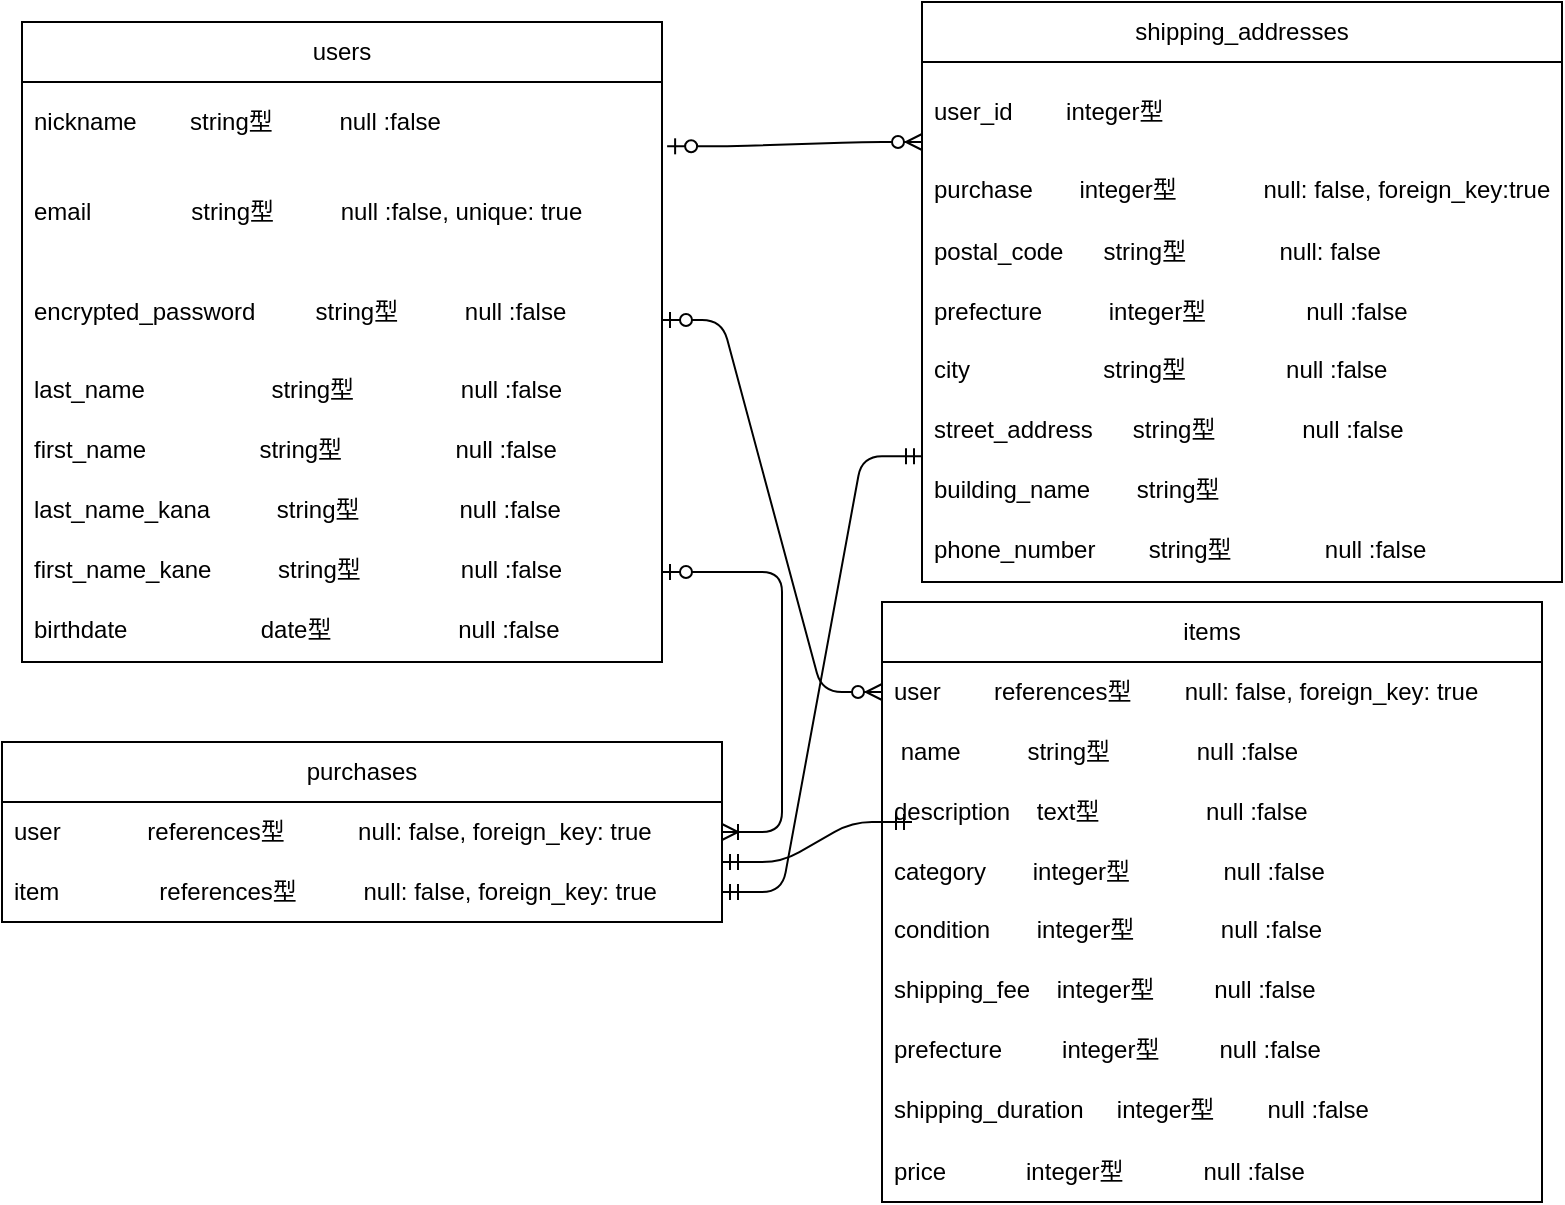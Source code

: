 <mxfile>
    <diagram id="t1-2r7Gye0JG3OHG7v47" name="ページ1">
        <mxGraphModel dx="1179" dy="587" grid="1" gridSize="10" guides="1" tooltips="1" connect="1" arrows="1" fold="1" page="1" pageScale="1" pageWidth="827" pageHeight="1169" math="0" shadow="0">
            <root>
                <mxCell id="0"/>
                <mxCell id="1" parent="0"/>
                <mxCell id="iIUPyyHmebFowWRWXByO-1" value="users" style="swimlane;fontStyle=0;childLayout=stackLayout;horizontal=1;startSize=30;horizontalStack=0;resizeParent=1;resizeParentMax=0;resizeLast=0;collapsible=1;marginBottom=0;whiteSpace=wrap;html=1;" parent="1" vertex="1">
                    <mxGeometry x="40" y="110" width="320" height="320" as="geometry"/>
                </mxCell>
                <mxCell id="iIUPyyHmebFowWRWXByO-3" value="nickname&amp;nbsp; &amp;nbsp; &amp;nbsp; &amp;nbsp; string型&amp;nbsp; &amp;nbsp; &amp;nbsp; &amp;nbsp; &amp;nbsp; null :false" style="text;strokeColor=none;fillColor=none;align=left;verticalAlign=middle;spacingLeft=4;spacingRight=4;overflow=hidden;points=[[0,0.5],[1,0.5]];portConstraint=eastwest;rotatable=0;whiteSpace=wrap;html=1;" parent="iIUPyyHmebFowWRWXByO-1" vertex="1">
                    <mxGeometry y="30" width="320" height="40" as="geometry"/>
                </mxCell>
                <mxCell id="iIUPyyHmebFowWRWXByO-5" value="email&amp;nbsp; &amp;nbsp; &amp;nbsp; &amp;nbsp; &amp;nbsp; &amp;nbsp; &amp;nbsp; &amp;nbsp;string型&amp;nbsp; &amp;nbsp; &amp;nbsp; &amp;nbsp; &amp;nbsp; null :false, unique: true" style="text;strokeColor=none;fillColor=none;align=left;verticalAlign=middle;spacingLeft=4;spacingRight=4;overflow=hidden;points=[[0,0.5],[1,0.5]];portConstraint=eastwest;rotatable=0;whiteSpace=wrap;html=1;" parent="iIUPyyHmebFowWRWXByO-1" vertex="1">
                    <mxGeometry y="70" width="320" height="50" as="geometry"/>
                </mxCell>
                <mxCell id="iIUPyyHmebFowWRWXByO-6" value="encrypted_password&amp;nbsp; &amp;nbsp; &amp;nbsp; &amp;nbsp; &amp;nbsp;string型&amp;nbsp; &amp;nbsp; &amp;nbsp; &amp;nbsp; &amp;nbsp; null :false" style="text;strokeColor=none;fillColor=none;align=left;verticalAlign=middle;spacingLeft=4;spacingRight=4;overflow=hidden;points=[[0,0.5],[1,0.5]];portConstraint=eastwest;rotatable=0;whiteSpace=wrap;html=1;" parent="iIUPyyHmebFowWRWXByO-1" vertex="1">
                    <mxGeometry y="120" width="320" height="50" as="geometry"/>
                </mxCell>
                <mxCell id="2" value="last_name                   string型                null :false" style="text;strokeColor=none;fillColor=none;spacingLeft=4;spacingRight=4;overflow=hidden;rotatable=0;points=[[0,0.5],[1,0.5]];portConstraint=eastwest;fontSize=12;" parent="iIUPyyHmebFowWRWXByO-1" vertex="1">
                    <mxGeometry y="170" width="320" height="30" as="geometry"/>
                </mxCell>
                <mxCell id="3" value="first_name                 string型                 null :false" style="text;strokeColor=none;fillColor=none;spacingLeft=4;spacingRight=4;overflow=hidden;rotatable=0;points=[[0,0.5],[1,0.5]];portConstraint=eastwest;fontSize=12;" parent="iIUPyyHmebFowWRWXByO-1" vertex="1">
                    <mxGeometry y="200" width="320" height="30" as="geometry"/>
                </mxCell>
                <mxCell id="4" value="last_name_kana          string型               null :false" style="text;strokeColor=none;fillColor=none;spacingLeft=4;spacingRight=4;overflow=hidden;rotatable=0;points=[[0,0.5],[1,0.5]];portConstraint=eastwest;fontSize=12;" parent="iIUPyyHmebFowWRWXByO-1" vertex="1">
                    <mxGeometry y="230" width="320" height="30" as="geometry"/>
                </mxCell>
                <mxCell id="5" value="first_name_kane          string型               null :false" style="text;strokeColor=none;fillColor=none;spacingLeft=4;spacingRight=4;overflow=hidden;rotatable=0;points=[[0,0.5],[1,0.5]];portConstraint=eastwest;fontSize=12;" parent="iIUPyyHmebFowWRWXByO-1" vertex="1">
                    <mxGeometry y="260" width="320" height="30" as="geometry"/>
                </mxCell>
                <mxCell id="6" value="birthdate                    date型                   null :false" style="text;strokeColor=none;fillColor=none;spacingLeft=4;spacingRight=4;overflow=hidden;rotatable=0;points=[[0,0.5],[1,0.5]];portConstraint=eastwest;fontSize=12;" parent="iIUPyyHmebFowWRWXByO-1" vertex="1">
                    <mxGeometry y="290" width="320" height="30" as="geometry"/>
                </mxCell>
                <mxCell id="zZS-cUGNr6IUuFPSF_HT-1" value="items" style="swimlane;fontStyle=0;childLayout=stackLayout;horizontal=1;startSize=30;horizontalStack=0;resizeParent=1;resizeParentMax=0;resizeLast=0;collapsible=1;marginBottom=0;whiteSpace=wrap;html=1;" parent="1" vertex="1">
                    <mxGeometry x="470" y="400" width="330" height="300" as="geometry"/>
                </mxCell>
                <mxCell id="zZS-cUGNr6IUuFPSF_HT-3" value="user&amp;nbsp; &amp;nbsp; &amp;nbsp; &amp;nbsp; references型&amp;nbsp; &amp;nbsp; &amp;nbsp; &amp;nbsp; null: false, foreign_key: true" style="text;strokeColor=none;fillColor=none;align=left;verticalAlign=middle;spacingLeft=4;spacingRight=4;overflow=hidden;points=[[0,0.5],[1,0.5]];portConstraint=eastwest;rotatable=0;whiteSpace=wrap;html=1;" parent="zZS-cUGNr6IUuFPSF_HT-1" vertex="1">
                    <mxGeometry y="30" width="330" height="30" as="geometry"/>
                </mxCell>
                <mxCell id="zZS-cUGNr6IUuFPSF_HT-4" value="&amp;nbsp;name&amp;nbsp; &amp;nbsp; &amp;nbsp; &amp;nbsp; &amp;nbsp; string型&amp;nbsp; &amp;nbsp; &amp;nbsp; &amp;nbsp; &amp;nbsp; &amp;nbsp; &amp;nbsp;null :false" style="text;strokeColor=none;fillColor=none;align=left;verticalAlign=middle;spacingLeft=4;spacingRight=4;overflow=hidden;points=[[0,0.5],[1,0.5]];portConstraint=eastwest;rotatable=0;whiteSpace=wrap;html=1;" parent="zZS-cUGNr6IUuFPSF_HT-1" vertex="1">
                    <mxGeometry y="60" width="330" height="30" as="geometry"/>
                </mxCell>
                <mxCell id="zZS-cUGNr6IUuFPSF_HT-9" value="description&amp;nbsp; &amp;nbsp; text型&amp;nbsp; &amp;nbsp; &amp;nbsp; &amp;nbsp; &amp;nbsp; &amp;nbsp; &amp;nbsp; &amp;nbsp; null :false" style="text;strokeColor=none;fillColor=none;align=left;verticalAlign=middle;spacingLeft=4;spacingRight=4;overflow=hidden;points=[[0,0.5],[1,0.5]];portConstraint=eastwest;rotatable=0;whiteSpace=wrap;html=1;" parent="zZS-cUGNr6IUuFPSF_HT-1" vertex="1">
                    <mxGeometry y="90" width="330" height="30" as="geometry"/>
                </mxCell>
                <mxCell id="zZS-cUGNr6IUuFPSF_HT-12" value="category&amp;nbsp; &amp;nbsp; &amp;nbsp; &amp;nbsp;integer型&amp;nbsp; &amp;nbsp; &amp;nbsp; &amp;nbsp; &amp;nbsp; &amp;nbsp; &amp;nbsp; null :false" style="text;strokeColor=none;fillColor=none;align=left;verticalAlign=middle;spacingLeft=4;spacingRight=4;overflow=hidden;points=[[0,0.5],[1,0.5]];portConstraint=eastwest;rotatable=0;whiteSpace=wrap;html=1;" parent="zZS-cUGNr6IUuFPSF_HT-1" vertex="1">
                    <mxGeometry y="120" width="330" height="30" as="geometry"/>
                </mxCell>
                <mxCell id="16" value="condition       integer型             null :false" style="text;strokeColor=none;fillColor=none;spacingLeft=4;spacingRight=4;overflow=hidden;rotatable=0;points=[[0,0.5],[1,0.5]];portConstraint=eastwest;fontSize=12;" parent="zZS-cUGNr6IUuFPSF_HT-1" vertex="1">
                    <mxGeometry y="150" width="330" height="30" as="geometry"/>
                </mxCell>
                <mxCell id="17" value="shipping_fee    integer型         null :false" style="text;strokeColor=none;fillColor=none;spacingLeft=4;spacingRight=4;overflow=hidden;rotatable=0;points=[[0,0.5],[1,0.5]];portConstraint=eastwest;fontSize=12;" parent="zZS-cUGNr6IUuFPSF_HT-1" vertex="1">
                    <mxGeometry y="180" width="330" height="30" as="geometry"/>
                </mxCell>
                <mxCell id="19" value="prefecture         integer型         null :false" style="text;strokeColor=none;fillColor=none;spacingLeft=4;spacingRight=4;overflow=hidden;rotatable=0;points=[[0,0.5],[1,0.5]];portConstraint=eastwest;fontSize=12;" parent="zZS-cUGNr6IUuFPSF_HT-1" vertex="1">
                    <mxGeometry y="210" width="330" height="30" as="geometry"/>
                </mxCell>
                <mxCell id="18" value="shipping_duration     integer型        null :false" style="text;strokeColor=none;fillColor=none;spacingLeft=4;spacingRight=4;overflow=hidden;rotatable=0;points=[[0,0.5],[1,0.5]];portConstraint=eastwest;fontSize=12;" parent="zZS-cUGNr6IUuFPSF_HT-1" vertex="1">
                    <mxGeometry y="240" width="330" height="30" as="geometry"/>
                </mxCell>
                <mxCell id="zZS-cUGNr6IUuFPSF_HT-11" value="price&amp;nbsp; &amp;nbsp; &amp;nbsp; &amp;nbsp; &amp;nbsp; &amp;nbsp; integer型&amp;nbsp; &amp;nbsp; &amp;nbsp; &amp;nbsp; &amp;nbsp; &amp;nbsp; null :false" style="text;strokeColor=none;fillColor=none;align=left;verticalAlign=middle;spacingLeft=4;spacingRight=4;overflow=hidden;points=[[0,0.5],[1,0.5]];portConstraint=eastwest;rotatable=0;whiteSpace=wrap;html=1;" parent="zZS-cUGNr6IUuFPSF_HT-1" vertex="1">
                    <mxGeometry y="270" width="330" height="30" as="geometry"/>
                </mxCell>
                <mxCell id="zZS-cUGNr6IUuFPSF_HT-14" value="purchases" style="swimlane;fontStyle=0;childLayout=stackLayout;horizontal=1;startSize=30;horizontalStack=0;resizeParent=1;resizeParentMax=0;resizeLast=0;collapsible=1;marginBottom=0;whiteSpace=wrap;html=1;" parent="1" vertex="1">
                    <mxGeometry x="30" y="470" width="360" height="90" as="geometry"/>
                </mxCell>
                <mxCell id="zZS-cUGNr6IUuFPSF_HT-16" value="user&amp;nbsp; &amp;nbsp; &amp;nbsp; &amp;nbsp; &amp;nbsp; &amp;nbsp; &amp;nbsp;references型&amp;nbsp; &amp;nbsp; &amp;nbsp; &amp;nbsp; &amp;nbsp; &amp;nbsp;null: false, foreign_key: true" style="text;strokeColor=none;fillColor=none;align=left;verticalAlign=middle;spacingLeft=4;spacingRight=4;overflow=hidden;points=[[0,0.5],[1,0.5]];portConstraint=eastwest;rotatable=0;whiteSpace=wrap;html=1;" parent="zZS-cUGNr6IUuFPSF_HT-14" vertex="1">
                    <mxGeometry y="30" width="360" height="30" as="geometry"/>
                </mxCell>
                <mxCell id="zZS-cUGNr6IUuFPSF_HT-17" value="item&amp;nbsp; &amp;nbsp; &amp;nbsp; &amp;nbsp; &amp;nbsp; &amp;nbsp; &amp;nbsp; &amp;nbsp;references型&amp;nbsp; &amp;nbsp; &amp;nbsp; &amp;nbsp; &amp;nbsp; null: false, foreign_key: true" style="text;strokeColor=none;fillColor=none;align=left;verticalAlign=middle;spacingLeft=4;spacingRight=4;overflow=hidden;points=[[0,0.5],[1,0.5]];portConstraint=eastwest;rotatable=0;whiteSpace=wrap;html=1;" parent="zZS-cUGNr6IUuFPSF_HT-14" vertex="1">
                    <mxGeometry y="60" width="360" height="30" as="geometry"/>
                </mxCell>
                <mxCell id="zZS-cUGNr6IUuFPSF_HT-22" value="shipping_addresses" style="swimlane;fontStyle=0;childLayout=stackLayout;horizontal=1;startSize=30;horizontalStack=0;resizeParent=1;resizeParentMax=0;resizeLast=0;collapsible=1;marginBottom=0;whiteSpace=wrap;html=1;" parent="1" vertex="1">
                    <mxGeometry x="490" y="100" width="320" height="290" as="geometry"/>
                </mxCell>
                <mxCell id="zZS-cUGNr6IUuFPSF_HT-24" value="user_id&amp;nbsp; &amp;nbsp; &amp;nbsp; &amp;nbsp; integer型&amp;nbsp; &amp;nbsp;&amp;nbsp;" style="text;strokeColor=none;fillColor=none;align=left;verticalAlign=middle;spacingLeft=4;spacingRight=4;overflow=hidden;points=[[0,0.5],[1,0.5]];portConstraint=eastwest;rotatable=0;whiteSpace=wrap;html=1;" parent="zZS-cUGNr6IUuFPSF_HT-22" vertex="1">
                    <mxGeometry y="30" width="320" height="50" as="geometry"/>
                </mxCell>
                <mxCell id="20" value="purchase       integer型             null: false, foreign_key:true" style="text;strokeColor=none;fillColor=none;spacingLeft=4;spacingRight=4;overflow=hidden;rotatable=0;points=[[0,0.5],[1,0.5]];portConstraint=eastwest;fontSize=12;" vertex="1" parent="zZS-cUGNr6IUuFPSF_HT-22">
                    <mxGeometry y="80" width="320" height="30" as="geometry"/>
                </mxCell>
                <mxCell id="zZS-cUGNr6IUuFPSF_HT-26" value="postal_code&amp;nbsp; &amp;nbsp; &amp;nbsp; string型&amp;nbsp; &amp;nbsp; &amp;nbsp; &amp;nbsp; &amp;nbsp; &amp;nbsp; &amp;nbsp; null: false" style="text;strokeColor=none;fillColor=none;align=left;verticalAlign=middle;spacingLeft=4;spacingRight=4;overflow=hidden;points=[[0,0.5],[1,0.5]];portConstraint=eastwest;rotatable=0;whiteSpace=wrap;html=1;" parent="zZS-cUGNr6IUuFPSF_HT-22" vertex="1">
                    <mxGeometry y="110" width="320" height="30" as="geometry"/>
                </mxCell>
                <mxCell id="zZS-cUGNr6IUuFPSF_HT-25" value="prefecture&amp;nbsp; &amp;nbsp; &amp;nbsp; &amp;nbsp; &amp;nbsp; integer型&amp;nbsp; &amp;nbsp; &amp;nbsp; &amp;nbsp; &amp;nbsp; &amp;nbsp; &amp;nbsp; &amp;nbsp;null :false" style="text;strokeColor=none;fillColor=none;align=left;verticalAlign=middle;spacingLeft=4;spacingRight=4;overflow=hidden;points=[[0,0.5],[1,0.5]];portConstraint=eastwest;rotatable=0;whiteSpace=wrap;html=1;" parent="zZS-cUGNr6IUuFPSF_HT-22" vertex="1">
                    <mxGeometry y="140" width="320" height="30" as="geometry"/>
                </mxCell>
                <mxCell id="7" value="city                    string型               null :false" style="text;strokeColor=none;fillColor=none;spacingLeft=4;spacingRight=4;overflow=hidden;rotatable=0;points=[[0,0.5],[1,0.5]];portConstraint=eastwest;fontSize=12;" parent="zZS-cUGNr6IUuFPSF_HT-22" vertex="1">
                    <mxGeometry y="170" width="320" height="30" as="geometry"/>
                </mxCell>
                <mxCell id="9" value="street_address      string型             null :false" style="text;strokeColor=none;fillColor=none;spacingLeft=4;spacingRight=4;overflow=hidden;rotatable=0;points=[[0,0.5],[1,0.5]];portConstraint=eastwest;fontSize=12;" parent="zZS-cUGNr6IUuFPSF_HT-22" vertex="1">
                    <mxGeometry y="200" width="320" height="30" as="geometry"/>
                </mxCell>
                <mxCell id="10" value="building_name       string型        " style="text;strokeColor=none;fillColor=none;spacingLeft=4;spacingRight=4;overflow=hidden;rotatable=0;points=[[0,0.5],[1,0.5]];portConstraint=eastwest;fontSize=12;" parent="zZS-cUGNr6IUuFPSF_HT-22" vertex="1">
                    <mxGeometry y="230" width="320" height="30" as="geometry"/>
                </mxCell>
                <mxCell id="8" value="phone_number        string型              null :false" style="text;strokeColor=none;fillColor=none;spacingLeft=4;spacingRight=4;overflow=hidden;rotatable=0;points=[[0,0.5],[1,0.5]];portConstraint=eastwest;fontSize=12;" parent="zZS-cUGNr6IUuFPSF_HT-22" vertex="1">
                    <mxGeometry y="260" width="320" height="30" as="geometry"/>
                </mxCell>
                <mxCell id="11" value="" style="edgeStyle=entityRelationEdgeStyle;fontSize=12;html=1;endArrow=ERzeroToMany;startArrow=ERzeroToOne;entryX=0;entryY=0.5;entryDx=0;entryDy=0;" parent="1" target="zZS-cUGNr6IUuFPSF_HT-3" edge="1">
                    <mxGeometry width="100" height="100" relative="1" as="geometry">
                        <mxPoint x="360" y="259" as="sourcePoint"/>
                        <mxPoint x="420" y="250" as="targetPoint"/>
                    </mxGeometry>
                </mxCell>
                <mxCell id="12" value="" style="edgeStyle=entityRelationEdgeStyle;fontSize=12;html=1;endArrow=ERoneToMany;startArrow=ERzeroToOne;exitX=1;exitY=0.5;exitDx=0;exitDy=0;" parent="1" source="5" target="zZS-cUGNr6IUuFPSF_HT-14" edge="1">
                    <mxGeometry width="100" height="100" relative="1" as="geometry">
                        <mxPoint x="380" y="370" as="sourcePoint"/>
                        <mxPoint x="20" y="510" as="targetPoint"/>
                    </mxGeometry>
                </mxCell>
                <mxCell id="14" value="" style="edgeStyle=entityRelationEdgeStyle;fontSize=12;html=1;endArrow=ERmandOne;startArrow=ERmandOne;entryX=0;entryY=0.5;entryDx=0;entryDy=0;" parent="1" edge="1">
                    <mxGeometry width="100" height="100" relative="1" as="geometry">
                        <mxPoint x="390" y="530" as="sourcePoint"/>
                        <mxPoint x="485" y="510" as="targetPoint"/>
                    </mxGeometry>
                </mxCell>
                <mxCell id="15" value="" style="edgeStyle=entityRelationEdgeStyle;fontSize=12;html=1;endArrow=ERmandOne;startArrow=ERmandOne;entryX=0;entryY=-0.095;entryDx=0;entryDy=0;entryPerimeter=0;exitX=1;exitY=0.5;exitDx=0;exitDy=0;" parent="1" source="zZS-cUGNr6IUuFPSF_HT-17" target="10" edge="1">
                    <mxGeometry width="100" height="100" relative="1" as="geometry">
                        <mxPoint x="390" y="510" as="sourcePoint"/>
                        <mxPoint x="570" y="330" as="targetPoint"/>
                    </mxGeometry>
                </mxCell>
                <mxCell id="21" value="" style="edgeStyle=entityRelationEdgeStyle;fontSize=12;html=1;endArrow=ERzeroToMany;startArrow=ERzeroToOne;exitX=1.008;exitY=0.804;exitDx=0;exitDy=0;exitPerimeter=0;entryX=0;entryY=0.8;entryDx=0;entryDy=0;entryPerimeter=0;" edge="1" parent="1" source="iIUPyyHmebFowWRWXByO-3" target="zZS-cUGNr6IUuFPSF_HT-24">
                    <mxGeometry width="100" height="100" relative="1" as="geometry">
                        <mxPoint x="380" y="220" as="sourcePoint"/>
                        <mxPoint x="480" y="120" as="targetPoint"/>
                    </mxGeometry>
                </mxCell>
            </root>
        </mxGraphModel>
    </diagram>
    <diagram id="Q_fPDGpRA5xcYw0-9EsA" name="ページ2">
        <mxGraphModel dx="322" dy="467" grid="1" gridSize="10" guides="1" tooltips="1" connect="1" arrows="1" fold="1" page="1" pageScale="1" pageWidth="827" pageHeight="1169" math="0" shadow="0">
            <root>
                <mxCell id="0"/>
                <mxCell id="1" parent="0"/>
            </root>
        </mxGraphModel>
    </diagram>
</mxfile>